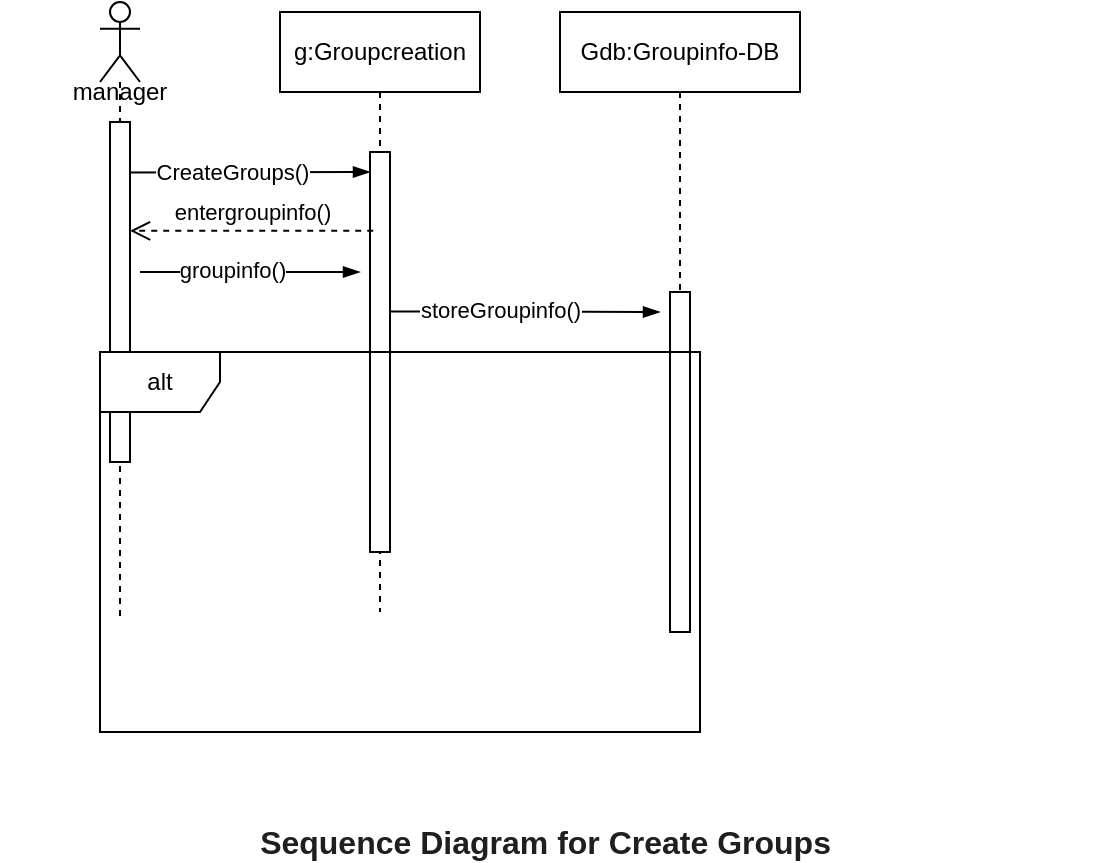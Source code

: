 <mxfile version="24.0.6" type="github">
  <diagram name="Page-1" id="2YBvvXClWsGukQMizWep">
    <mxGraphModel dx="704" dy="374" grid="1" gridSize="10" guides="1" tooltips="1" connect="1" arrows="1" fold="1" page="1" pageScale="1" pageWidth="850" pageHeight="1100" math="0" shadow="0">
      <root>
        <mxCell id="0" />
        <mxCell id="1" parent="0" />
        <mxCell id="aM9ryv3xv72pqoxQDRHE-1" value="g:Groupcreation" style="shape=umlLifeline;perimeter=lifelinePerimeter;whiteSpace=wrap;html=1;container=0;dropTarget=0;collapsible=0;recursiveResize=0;outlineConnect=0;portConstraint=eastwest;newEdgeStyle={&quot;edgeStyle&quot;:&quot;elbowEdgeStyle&quot;,&quot;elbow&quot;:&quot;vertical&quot;,&quot;curved&quot;:0,&quot;rounded&quot;:0};" parent="1" vertex="1">
          <mxGeometry x="160" y="30" width="100" height="300" as="geometry" />
        </mxCell>
        <mxCell id="aM9ryv3xv72pqoxQDRHE-2" value="" style="html=1;points=[];perimeter=orthogonalPerimeter;outlineConnect=0;targetShapes=umlLifeline;portConstraint=eastwest;newEdgeStyle={&quot;edgeStyle&quot;:&quot;elbowEdgeStyle&quot;,&quot;elbow&quot;:&quot;vertical&quot;,&quot;curved&quot;:0,&quot;rounded&quot;:0};" parent="aM9ryv3xv72pqoxQDRHE-1" vertex="1">
          <mxGeometry x="45" y="70" width="10" height="200" as="geometry" />
        </mxCell>
        <mxCell id="aM9ryv3xv72pqoxQDRHE-5" value="&lt;div style=&quot;text-align: start;&quot;&gt;Gdb:Groupinfo-DB&lt;/div&gt;" style="shape=umlLifeline;perimeter=lifelinePerimeter;whiteSpace=wrap;html=1;container=0;dropTarget=0;collapsible=0;recursiveResize=0;outlineConnect=0;portConstraint=eastwest;newEdgeStyle={&quot;edgeStyle&quot;:&quot;elbowEdgeStyle&quot;,&quot;elbow&quot;:&quot;vertical&quot;,&quot;curved&quot;:0,&quot;rounded&quot;:0};" parent="1" vertex="1">
          <mxGeometry x="300" y="30" width="120" height="300" as="geometry" />
        </mxCell>
        <mxCell id="aM9ryv3xv72pqoxQDRHE-6" value="" style="html=1;points=[];perimeter=orthogonalPerimeter;outlineConnect=0;targetShapes=umlLifeline;portConstraint=eastwest;newEdgeStyle={&quot;edgeStyle&quot;:&quot;elbowEdgeStyle&quot;,&quot;elbow&quot;:&quot;vertical&quot;,&quot;curved&quot;:0,&quot;rounded&quot;:0};" parent="aM9ryv3xv72pqoxQDRHE-5" vertex="1">
          <mxGeometry x="55" y="140" width="10" height="170" as="geometry" />
        </mxCell>
        <mxCell id="omKQKw6xGsXgtuAEecPG-2" value="" style="edgeStyle=elbowEdgeStyle;fontSize=12;html=1;endArrow=blockThin;endFill=1;rounded=0;exitX=1;exitY=1;exitDx=0;exitDy=0;exitPerimeter=0;elbow=vertical;" edge="1" parent="1" target="aM9ryv3xv72pqoxQDRHE-2">
          <mxGeometry width="160" relative="1" as="geometry">
            <mxPoint x="80" y="110.2" as="sourcePoint" />
            <mxPoint x="200" y="110" as="targetPoint" />
          </mxGeometry>
        </mxCell>
        <mxCell id="omKQKw6xGsXgtuAEecPG-5" value="CreateGroups()" style="edgeLabel;html=1;align=center;verticalAlign=middle;resizable=0;points=[];" vertex="1" connectable="0" parent="omKQKw6xGsXgtuAEecPG-2">
          <mxGeometry x="-0.317" y="2" relative="1" as="geometry">
            <mxPoint x="13" y="2" as="offset" />
          </mxGeometry>
        </mxCell>
        <mxCell id="omKQKw6xGsXgtuAEecPG-3" value="" style="shape=umlLifeline;perimeter=lifelinePerimeter;whiteSpace=wrap;html=1;container=1;dropTarget=0;collapsible=0;recursiveResize=0;outlineConnect=0;portConstraint=eastwest;newEdgeStyle={&quot;curved&quot;:0,&quot;rounded&quot;:0};participant=umlActor;size=40;" vertex="1" parent="1">
          <mxGeometry x="70" y="25" width="20" height="310" as="geometry" />
        </mxCell>
        <mxCell id="omKQKw6xGsXgtuAEecPG-4" value="" style="html=1;points=[[0,0,0,0,5],[0,1,0,0,-5],[1,0,0,0,5],[1,1,0,0,-5]];perimeter=orthogonalPerimeter;outlineConnect=0;targetShapes=umlLifeline;portConstraint=eastwest;newEdgeStyle={&quot;curved&quot;:0,&quot;rounded&quot;:0};" vertex="1" parent="omKQKw6xGsXgtuAEecPG-3">
          <mxGeometry x="5" y="60" width="10" height="170" as="geometry" />
        </mxCell>
        <mxCell id="omKQKw6xGsXgtuAEecPG-7" value="entergroupinfo()" style="html=1;verticalAlign=bottom;endArrow=open;dashed=1;endSize=8;curved=0;rounded=0;exitX=0.161;exitY=0.197;exitDx=0;exitDy=0;exitPerimeter=0;" edge="1" parent="1" source="aM9ryv3xv72pqoxQDRHE-2" target="omKQKw6xGsXgtuAEecPG-4">
          <mxGeometry relative="1" as="geometry">
            <mxPoint x="200" y="140" as="sourcePoint" />
            <mxPoint x="90" y="140" as="targetPoint" />
          </mxGeometry>
        </mxCell>
        <mxCell id="omKQKw6xGsXgtuAEecPG-8" value="" style="edgeStyle=elbowEdgeStyle;fontSize=12;html=1;endArrow=blockThin;endFill=1;rounded=0;elbow=vertical;" edge="1" parent="1">
          <mxGeometry width="160" relative="1" as="geometry">
            <mxPoint x="90" y="160" as="sourcePoint" />
            <mxPoint x="200" y="160" as="targetPoint" />
          </mxGeometry>
        </mxCell>
        <mxCell id="omKQKw6xGsXgtuAEecPG-9" value="groupinfo()" style="edgeLabel;html=1;align=center;verticalAlign=middle;resizable=0;points=[];" vertex="1" connectable="0" parent="omKQKw6xGsXgtuAEecPG-8">
          <mxGeometry x="-0.171" y="1" relative="1" as="geometry">
            <mxPoint as="offset" />
          </mxGeometry>
        </mxCell>
        <mxCell id="omKQKw6xGsXgtuAEecPG-10" value="" style="edgeStyle=elbowEdgeStyle;fontSize=12;html=1;endArrow=blockThin;endFill=1;rounded=0;exitX=1.03;exitY=0.399;exitDx=0;exitDy=0;exitPerimeter=0;" edge="1" parent="1" source="aM9ryv3xv72pqoxQDRHE-2">
          <mxGeometry width="160" relative="1" as="geometry">
            <mxPoint x="220" y="180" as="sourcePoint" />
            <mxPoint x="350" y="180" as="targetPoint" />
          </mxGeometry>
        </mxCell>
        <mxCell id="omKQKw6xGsXgtuAEecPG-11" value="storeGroupinfo()" style="edgeLabel;html=1;align=center;verticalAlign=middle;resizable=0;points=[];" vertex="1" connectable="0" parent="omKQKw6xGsXgtuAEecPG-10">
          <mxGeometry x="-0.202" y="1" relative="1" as="geometry">
            <mxPoint as="offset" />
          </mxGeometry>
        </mxCell>
        <mxCell id="omKQKw6xGsXgtuAEecPG-13" value="alt" style="shape=umlFrame;whiteSpace=wrap;html=1;pointerEvents=0;" vertex="1" parent="1">
          <mxGeometry x="70" y="200" width="300" height="190" as="geometry" />
        </mxCell>
        <mxCell id="omKQKw6xGsXgtuAEecPG-14" value="manager" style="text;html=1;align=center;verticalAlign=middle;whiteSpace=wrap;rounded=0;" vertex="1" parent="1">
          <mxGeometry x="55" y="60" width="50" height="20" as="geometry" />
        </mxCell>
        <mxCell id="omKQKw6xGsXgtuAEecPG-17" value="&lt;span data-lucid-content=&quot;{&amp;quot;t&amp;quot;:&amp;quot;Sequence Diagram for Create Groups and Member Management&amp;quot;,&amp;quot;m&amp;quot;:[{&amp;quot;s&amp;quot;:0,&amp;quot;n&amp;quot;:&amp;quot;p&amp;quot;,&amp;quot;v&amp;quot;:1.25},{&amp;quot;s&amp;quot;:0,&amp;quot;n&amp;quot;:&amp;quot;c&amp;quot;,&amp;quot;v&amp;quot;:&amp;quot;#1f1f1fff&amp;quot;,&amp;quot;e&amp;quot;:56},{&amp;quot;s&amp;quot;:0,&amp;quot;n&amp;quot;:&amp;quot;b&amp;quot;,&amp;quot;v&amp;quot;:true,&amp;quot;e&amp;quot;:56},{&amp;quot;s&amp;quot;:0,&amp;quot;n&amp;quot;:&amp;quot;s&amp;quot;,&amp;quot;v&amp;quot;:21.333,&amp;quot;e&amp;quot;:56}]}&quot; data-lucid-type=&quot;application/vnd.lucid.text&quot;&gt;&lt;span style=&quot;font-weight:bold;color:#1f1f1f;font-size:16.0px;&quot;&gt;Sequence Diagram for Create Groups&amp;nbsp;&lt;/span&gt;&lt;/span&gt;" style="text;html=1;align=center;verticalAlign=middle;whiteSpace=wrap;rounded=0;" vertex="1" parent="1">
          <mxGeometry x="20" y="440" width="550" height="10" as="geometry" />
        </mxCell>
      </root>
    </mxGraphModel>
  </diagram>
</mxfile>
